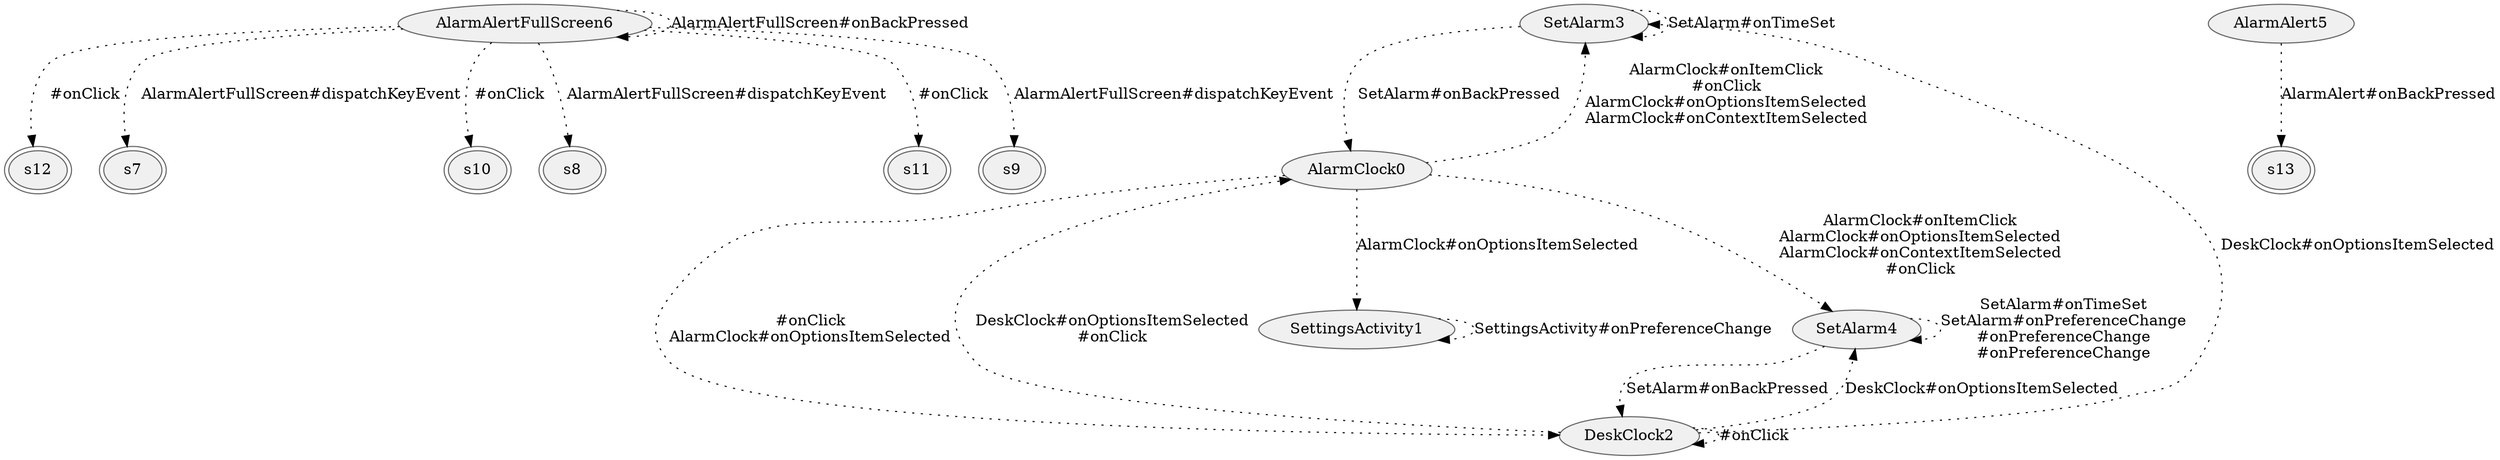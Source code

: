 digraph {
fontname="Helvetica";
node[style="filled,solid", colorscheme=greys3, fillcolor=1, color=3];
s12[peripheries=2];
SetAlarm3;
s7[peripheries=2];
s10[peripheries=2];
SettingsActivity1;
s8[peripheries=2];
s13[peripheries=2];
DeskClock2;
s11[peripheries=2];
AlarmClock0;
SetAlarm4;
AlarmAlertFullScreen6;
s9[peripheries=2];
AlarmAlert5;
DeskClock2 -> DeskClock2[label="#onClick",style=dotted];
DeskClock2 -> SetAlarm3[label="DeskClock#onOptionsItemSelected",style=dotted];
DeskClock2 -> AlarmClock0[label="DeskClock#onOptionsItemSelected
#onClick",style=dotted];
DeskClock2 -> SetAlarm4[label="DeskClock#onOptionsItemSelected",style=dotted];
SetAlarm3 -> SetAlarm3[label="SetAlarm#onTimeSet",style=dotted];
SetAlarm3 -> AlarmClock0[label="SetAlarm#onBackPressed",style=dotted];
AlarmClock0 -> DeskClock2[label="#onClick
AlarmClock#onOptionsItemSelected",style=dotted];
AlarmClock0 -> SetAlarm3[label="AlarmClock#onItemClick
#onClick
AlarmClock#onOptionsItemSelected
AlarmClock#onContextItemSelected",style=dotted];
AlarmClock0 -> SetAlarm4[label="AlarmClock#onItemClick
AlarmClock#onOptionsItemSelected
AlarmClock#onContextItemSelected
#onClick",style=dotted];
AlarmClock0 -> SettingsActivity1[label="AlarmClock#onOptionsItemSelected",style=dotted];
SetAlarm4 -> DeskClock2[label="SetAlarm#onBackPressed",style=dotted];
SetAlarm4 -> SetAlarm4[label="SetAlarm#onTimeSet
SetAlarm#onPreferenceChange
#onPreferenceChange
#onPreferenceChange",style=dotted];
AlarmAlertFullScreen6 -> s8[label="AlarmAlertFullScreen#dispatchKeyEvent",style=dotted];
AlarmAlertFullScreen6 -> s11[label="#onClick",style=dotted];
AlarmAlertFullScreen6 -> s12[label="#onClick",style=dotted];
AlarmAlertFullScreen6 -> AlarmAlertFullScreen6[label="AlarmAlertFullScreen#onBackPressed",style=dotted];
AlarmAlertFullScreen6 -> s9[label="AlarmAlertFullScreen#dispatchKeyEvent",style=dotted];
AlarmAlertFullScreen6 -> s10[label="#onClick",style=dotted];
AlarmAlertFullScreen6 -> s7[label="AlarmAlertFullScreen#dispatchKeyEvent",style=dotted];
AlarmAlert5 -> s13[label="AlarmAlert#onBackPressed",style=dotted];
SettingsActivity1 -> SettingsActivity1[label="SettingsActivity#onPreferenceChange",style=dotted];
}